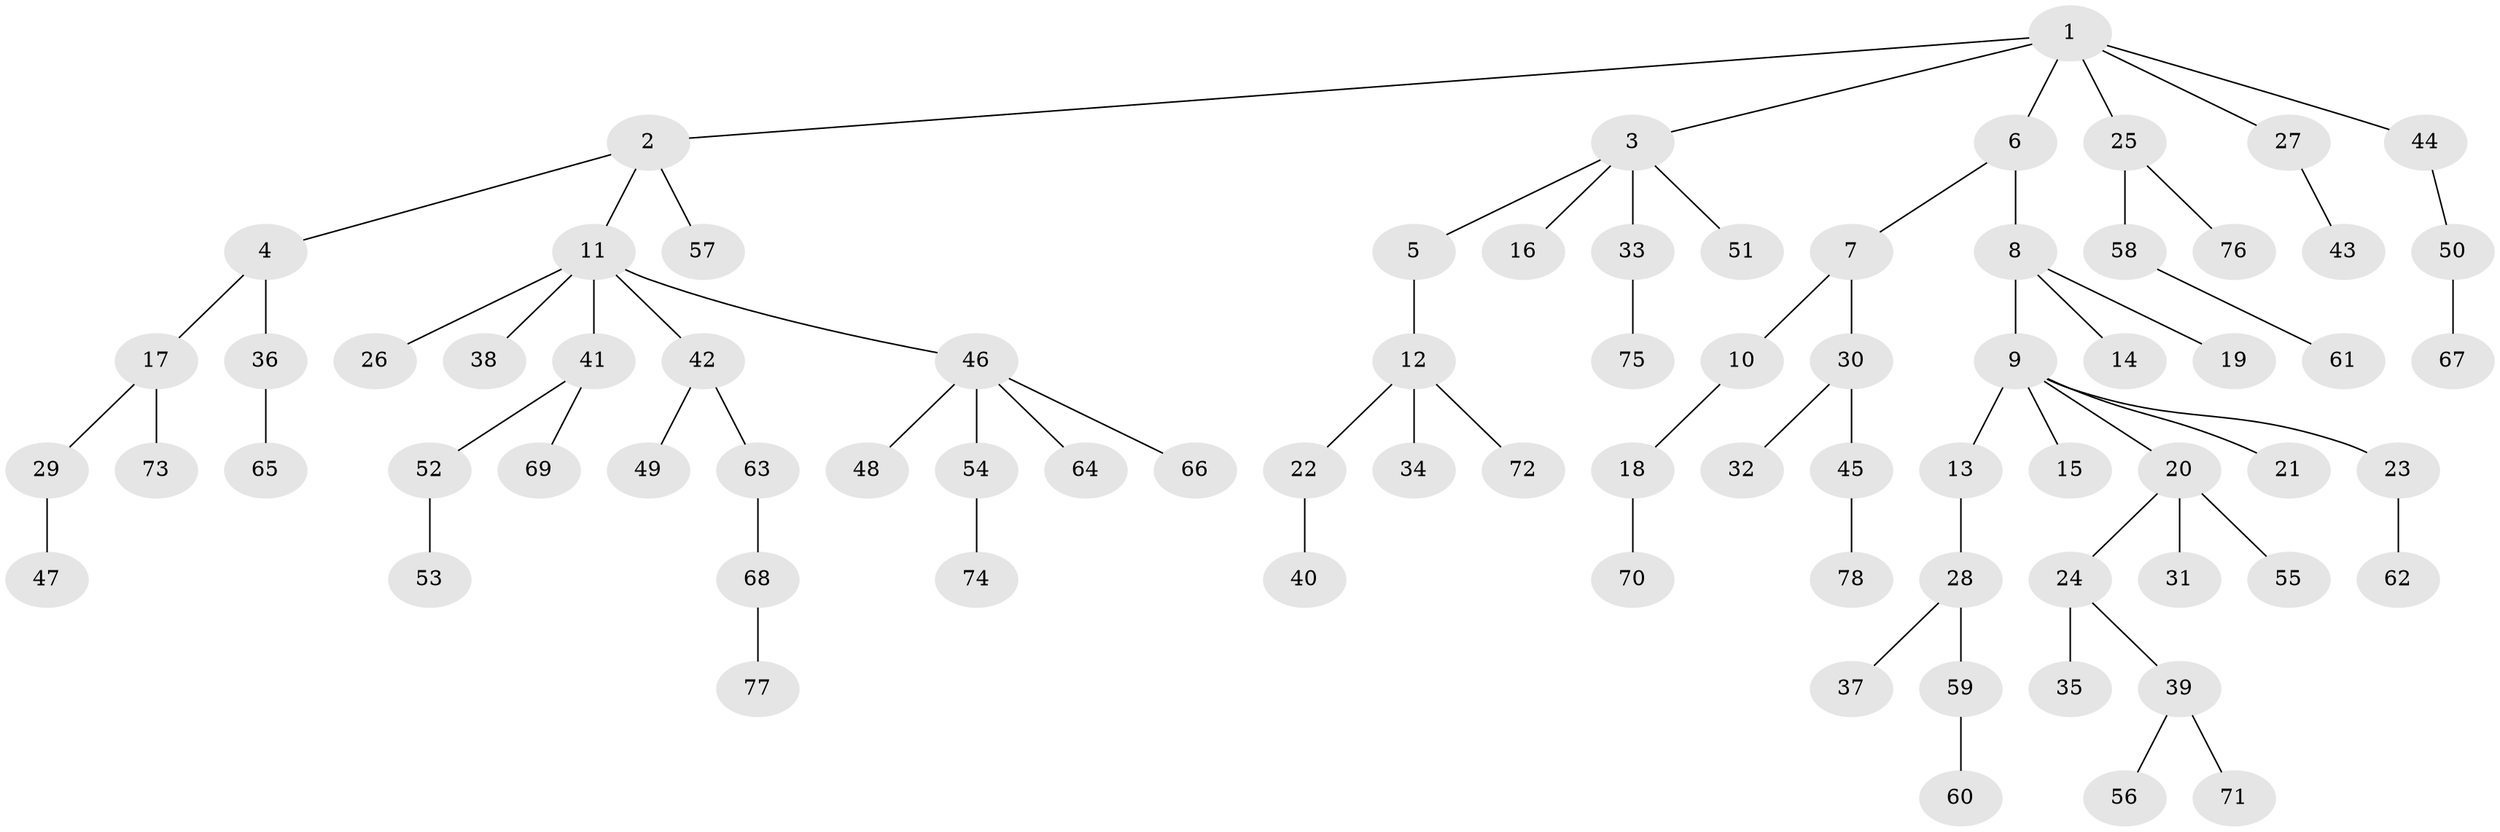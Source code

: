 // Generated by graph-tools (version 1.1) at 2025/36/03/09/25 02:36:43]
// undirected, 78 vertices, 77 edges
graph export_dot {
graph [start="1"]
  node [color=gray90,style=filled];
  1;
  2;
  3;
  4;
  5;
  6;
  7;
  8;
  9;
  10;
  11;
  12;
  13;
  14;
  15;
  16;
  17;
  18;
  19;
  20;
  21;
  22;
  23;
  24;
  25;
  26;
  27;
  28;
  29;
  30;
  31;
  32;
  33;
  34;
  35;
  36;
  37;
  38;
  39;
  40;
  41;
  42;
  43;
  44;
  45;
  46;
  47;
  48;
  49;
  50;
  51;
  52;
  53;
  54;
  55;
  56;
  57;
  58;
  59;
  60;
  61;
  62;
  63;
  64;
  65;
  66;
  67;
  68;
  69;
  70;
  71;
  72;
  73;
  74;
  75;
  76;
  77;
  78;
  1 -- 2;
  1 -- 3;
  1 -- 6;
  1 -- 25;
  1 -- 27;
  1 -- 44;
  2 -- 4;
  2 -- 11;
  2 -- 57;
  3 -- 5;
  3 -- 16;
  3 -- 33;
  3 -- 51;
  4 -- 17;
  4 -- 36;
  5 -- 12;
  6 -- 7;
  6 -- 8;
  7 -- 10;
  7 -- 30;
  8 -- 9;
  8 -- 14;
  8 -- 19;
  9 -- 13;
  9 -- 15;
  9 -- 20;
  9 -- 21;
  9 -- 23;
  10 -- 18;
  11 -- 26;
  11 -- 38;
  11 -- 41;
  11 -- 42;
  11 -- 46;
  12 -- 22;
  12 -- 34;
  12 -- 72;
  13 -- 28;
  17 -- 29;
  17 -- 73;
  18 -- 70;
  20 -- 24;
  20 -- 31;
  20 -- 55;
  22 -- 40;
  23 -- 62;
  24 -- 35;
  24 -- 39;
  25 -- 58;
  25 -- 76;
  27 -- 43;
  28 -- 37;
  28 -- 59;
  29 -- 47;
  30 -- 32;
  30 -- 45;
  33 -- 75;
  36 -- 65;
  39 -- 56;
  39 -- 71;
  41 -- 52;
  41 -- 69;
  42 -- 49;
  42 -- 63;
  44 -- 50;
  45 -- 78;
  46 -- 48;
  46 -- 54;
  46 -- 64;
  46 -- 66;
  50 -- 67;
  52 -- 53;
  54 -- 74;
  58 -- 61;
  59 -- 60;
  63 -- 68;
  68 -- 77;
}
